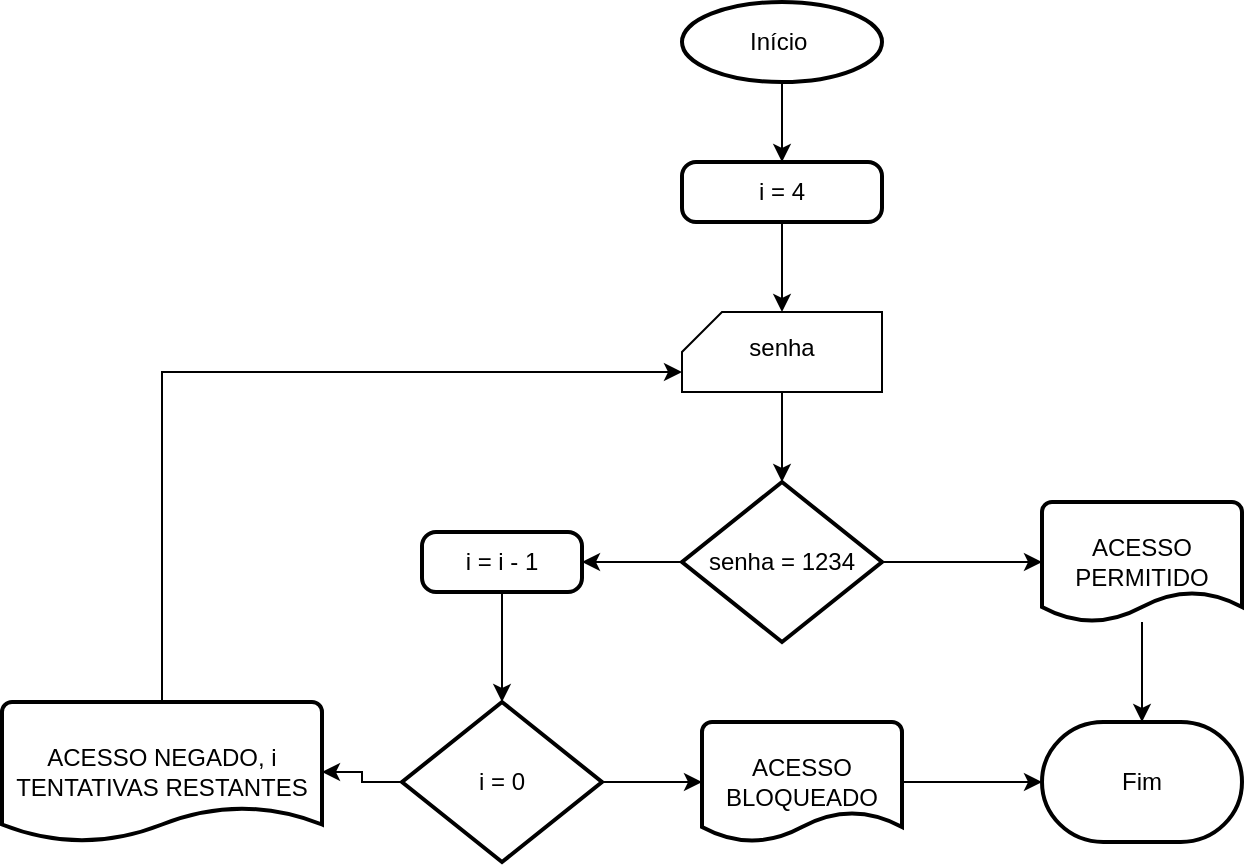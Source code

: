 <mxfile version="24.1.0" type="google">
  <diagram name="Página-1" id="R5XCHQbMbyj-GclOBG6z">
    <mxGraphModel grid="1" page="1" gridSize="10" guides="1" tooltips="1" connect="1" arrows="1" fold="1" pageScale="1" pageWidth="827" pageHeight="1169" math="0" shadow="0">
      <root>
        <mxCell id="0" />
        <mxCell id="1" parent="0" />
        <mxCell id="6Qu0HP5S8_FrFExw5Dv6-3" value="" style="edgeStyle=orthogonalEdgeStyle;rounded=0;orthogonalLoop=1;jettySize=auto;html=1;" edge="1" parent="1" source="6Qu0HP5S8_FrFExw5Dv6-1" target="6Qu0HP5S8_FrFExw5Dv6-2">
          <mxGeometry relative="1" as="geometry" />
        </mxCell>
        <mxCell id="6Qu0HP5S8_FrFExw5Dv6-1" value="Início&amp;nbsp;" style="strokeWidth=2;html=1;shape=mxgraph.flowchart.start_1;whiteSpace=wrap;" vertex="1" parent="1">
          <mxGeometry x="340" y="10" width="100" height="40" as="geometry" />
        </mxCell>
        <mxCell id="6Qu0HP5S8_FrFExw5Dv6-6" value="" style="edgeStyle=orthogonalEdgeStyle;rounded=0;orthogonalLoop=1;jettySize=auto;html=1;" edge="1" parent="1" source="6Qu0HP5S8_FrFExw5Dv6-2" target="6Qu0HP5S8_FrFExw5Dv6-5">
          <mxGeometry relative="1" as="geometry" />
        </mxCell>
        <mxCell id="6Qu0HP5S8_FrFExw5Dv6-2" value="i = 4" style="rounded=1;whiteSpace=wrap;html=1;absoluteArcSize=1;arcSize=14;strokeWidth=2;" vertex="1" parent="1">
          <mxGeometry x="340" y="90" width="100" height="30" as="geometry" />
        </mxCell>
        <mxCell id="6Qu0HP5S8_FrFExw5Dv6-8" value="" style="edgeStyle=orthogonalEdgeStyle;rounded=0;orthogonalLoop=1;jettySize=auto;html=1;" edge="1" parent="1" source="6Qu0HP5S8_FrFExw5Dv6-4" target="6Qu0HP5S8_FrFExw5Dv6-7">
          <mxGeometry relative="1" as="geometry" />
        </mxCell>
        <mxCell id="6Qu0HP5S8_FrFExw5Dv6-4" value="" style="verticalLabelPosition=bottom;verticalAlign=top;html=1;shape=card;whiteSpace=wrap;size=20;arcSize=12;" vertex="1" parent="1">
          <mxGeometry x="340" y="165" width="100" height="40" as="geometry" />
        </mxCell>
        <mxCell id="6Qu0HP5S8_FrFExw5Dv6-5" value="senha" style="text;strokeColor=none;align=center;fillColor=none;html=1;verticalAlign=middle;whiteSpace=wrap;rounded=0;" vertex="1" parent="1">
          <mxGeometry x="360" y="165" width="60" height="35" as="geometry" />
        </mxCell>
        <mxCell id="6Qu0HP5S8_FrFExw5Dv6-12" value="" style="edgeStyle=orthogonalEdgeStyle;rounded=0;orthogonalLoop=1;jettySize=auto;html=1;" edge="1" parent="1" source="6Qu0HP5S8_FrFExw5Dv6-7" target="6Qu0HP5S8_FrFExw5Dv6-11">
          <mxGeometry relative="1" as="geometry" />
        </mxCell>
        <mxCell id="6Qu0HP5S8_FrFExw5Dv6-13" value="" style="edgeStyle=orthogonalEdgeStyle;rounded=0;orthogonalLoop=1;jettySize=auto;html=1;" edge="1" parent="1" source="6Qu0HP5S8_FrFExw5Dv6-7" target="6Qu0HP5S8_FrFExw5Dv6-9">
          <mxGeometry relative="1" as="geometry" />
        </mxCell>
        <mxCell id="6Qu0HP5S8_FrFExw5Dv6-7" value="senha = 1234" style="strokeWidth=2;html=1;shape=mxgraph.flowchart.decision;whiteSpace=wrap;" vertex="1" parent="1">
          <mxGeometry x="340" y="250" width="100" height="80" as="geometry" />
        </mxCell>
        <mxCell id="6Qu0HP5S8_FrFExw5Dv6-21" value="" style="edgeStyle=orthogonalEdgeStyle;rounded=0;orthogonalLoop=1;jettySize=auto;html=1;" edge="1" parent="1" source="6Qu0HP5S8_FrFExw5Dv6-9" target="6Qu0HP5S8_FrFExw5Dv6-20">
          <mxGeometry relative="1" as="geometry" />
        </mxCell>
        <mxCell id="6Qu0HP5S8_FrFExw5Dv6-9" value="ACESSO PERMITIDO" style="strokeWidth=2;html=1;shape=mxgraph.flowchart.document2;whiteSpace=wrap;size=0.25;" vertex="1" parent="1">
          <mxGeometry x="520" y="260" width="100" height="60" as="geometry" />
        </mxCell>
        <mxCell id="6Qu0HP5S8_FrFExw5Dv6-10" value="ACESSO NEGADO, i&lt;div&gt;TENTATIVAS RESTANTES&lt;/div&gt;" style="strokeWidth=2;html=1;shape=mxgraph.flowchart.document2;whiteSpace=wrap;size=0.25;" vertex="1" parent="1">
          <mxGeometry y="360" width="160" height="70" as="geometry" />
        </mxCell>
        <mxCell id="6Qu0HP5S8_FrFExw5Dv6-17" value="" style="edgeStyle=orthogonalEdgeStyle;rounded=0;orthogonalLoop=1;jettySize=auto;html=1;" edge="1" parent="1" source="6Qu0HP5S8_FrFExw5Dv6-11" target="6Qu0HP5S8_FrFExw5Dv6-14">
          <mxGeometry relative="1" as="geometry" />
        </mxCell>
        <mxCell id="6Qu0HP5S8_FrFExw5Dv6-11" value="i = i - 1" style="rounded=1;whiteSpace=wrap;html=1;absoluteArcSize=1;arcSize=14;strokeWidth=2;" vertex="1" parent="1">
          <mxGeometry x="210" y="275" width="80" height="30" as="geometry" />
        </mxCell>
        <mxCell id="6Qu0HP5S8_FrFExw5Dv6-16" value="" style="edgeStyle=orthogonalEdgeStyle;rounded=0;orthogonalLoop=1;jettySize=auto;html=1;" edge="1" parent="1" source="6Qu0HP5S8_FrFExw5Dv6-14" target="6Qu0HP5S8_FrFExw5Dv6-15">
          <mxGeometry relative="1" as="geometry" />
        </mxCell>
        <mxCell id="6Qu0HP5S8_FrFExw5Dv6-18" value="" style="edgeStyle=orthogonalEdgeStyle;rounded=0;orthogonalLoop=1;jettySize=auto;html=1;" edge="1" parent="1" source="6Qu0HP5S8_FrFExw5Dv6-14" target="6Qu0HP5S8_FrFExw5Dv6-10">
          <mxGeometry relative="1" as="geometry" />
        </mxCell>
        <mxCell id="6Qu0HP5S8_FrFExw5Dv6-14" value="i = 0" style="strokeWidth=2;html=1;shape=mxgraph.flowchart.decision;whiteSpace=wrap;" vertex="1" parent="1">
          <mxGeometry x="200" y="360" width="100" height="80" as="geometry" />
        </mxCell>
        <mxCell id="6Qu0HP5S8_FrFExw5Dv6-22" value="" style="edgeStyle=orthogonalEdgeStyle;rounded=0;orthogonalLoop=1;jettySize=auto;html=1;" edge="1" parent="1" source="6Qu0HP5S8_FrFExw5Dv6-15" target="6Qu0HP5S8_FrFExw5Dv6-20">
          <mxGeometry relative="1" as="geometry" />
        </mxCell>
        <mxCell id="6Qu0HP5S8_FrFExw5Dv6-15" value="ACESSO BLOQUEADO" style="strokeWidth=2;html=1;shape=mxgraph.flowchart.document2;whiteSpace=wrap;size=0.25;" vertex="1" parent="1">
          <mxGeometry x="350" y="370" width="100" height="60" as="geometry" />
        </mxCell>
        <mxCell id="6Qu0HP5S8_FrFExw5Dv6-19" style="edgeStyle=orthogonalEdgeStyle;rounded=0;orthogonalLoop=1;jettySize=auto;html=1;entryX=0;entryY=0;entryDx=0;entryDy=30;entryPerimeter=0;" edge="1" parent="1" source="6Qu0HP5S8_FrFExw5Dv6-10" target="6Qu0HP5S8_FrFExw5Dv6-4">
          <mxGeometry relative="1" as="geometry">
            <Array as="points">
              <mxPoint x="80" y="195" />
            </Array>
          </mxGeometry>
        </mxCell>
        <mxCell id="6Qu0HP5S8_FrFExw5Dv6-20" value="Fim" style="strokeWidth=2;html=1;shape=mxgraph.flowchart.terminator;whiteSpace=wrap;" vertex="1" parent="1">
          <mxGeometry x="520" y="370" width="100" height="60" as="geometry" />
        </mxCell>
      </root>
    </mxGraphModel>
  </diagram>
</mxfile>
